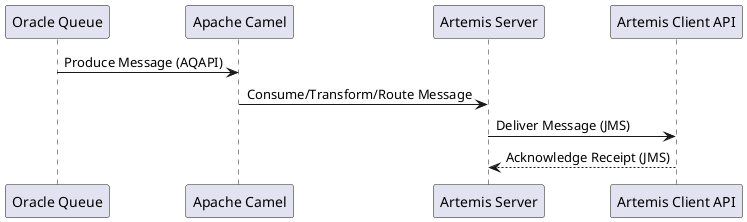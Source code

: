 @startuml
participant "Oracle Queue" as OQ
participant "Apache Camel" as AC
participant "Artemis Server" as AS
participant "Artemis Client API" as ACA

OQ -> AC: Produce Message (AQAPI)
AC -> AS: Consume/Transform/Route Message
AS -> ACA: Deliver Message (JMS)
ACA --> AS: Acknowledge Receipt (JMS)
@enduml